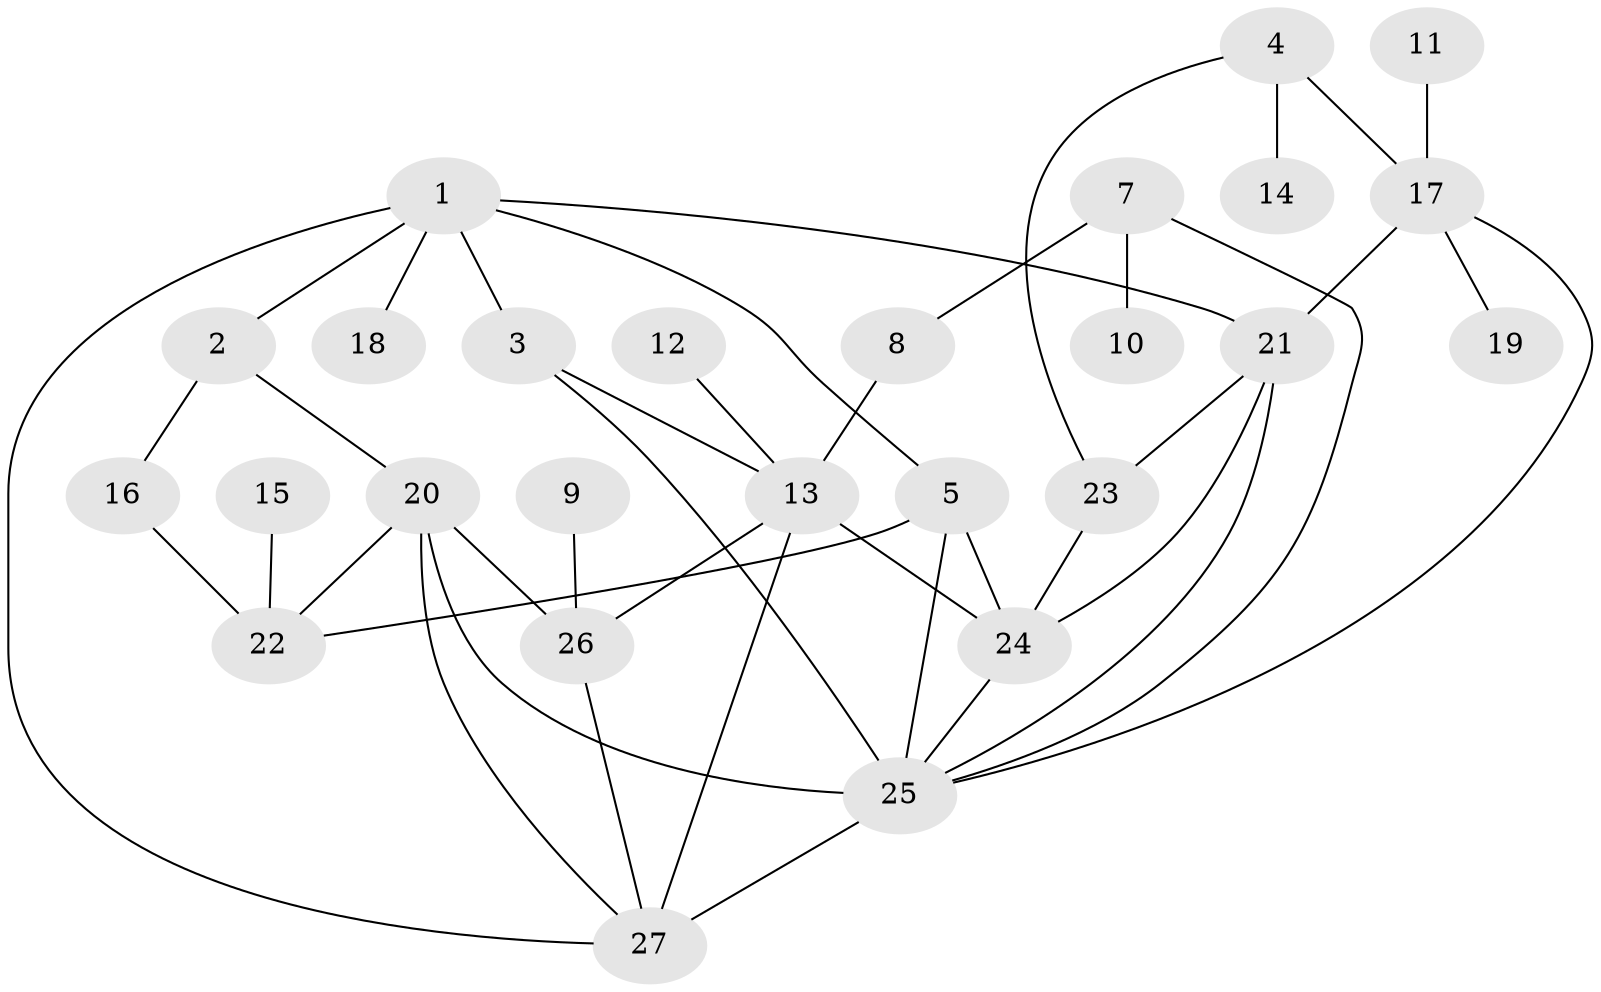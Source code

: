 // original degree distribution, {5: 0.05660377358490566, 4: 0.2641509433962264, 3: 0.24528301886792453, 2: 0.18867924528301888, 1: 0.22641509433962265, 0: 0.018867924528301886}
// Generated by graph-tools (version 1.1) at 2025/49/03/09/25 03:49:15]
// undirected, 26 vertices, 42 edges
graph export_dot {
graph [start="1"]
  node [color=gray90,style=filled];
  1;
  2;
  3;
  4;
  5;
  7;
  8;
  9;
  10;
  11;
  12;
  13;
  14;
  15;
  16;
  17;
  18;
  19;
  20;
  21;
  22;
  23;
  24;
  25;
  26;
  27;
  1 -- 2 [weight=1.0];
  1 -- 3 [weight=1.0];
  1 -- 5 [weight=1.0];
  1 -- 18 [weight=1.0];
  1 -- 21 [weight=1.0];
  1 -- 27 [weight=1.0];
  2 -- 16 [weight=1.0];
  2 -- 20 [weight=1.0];
  3 -- 13 [weight=1.0];
  3 -- 25 [weight=1.0];
  4 -- 14 [weight=1.0];
  4 -- 17 [weight=1.0];
  4 -- 23 [weight=1.0];
  5 -- 22 [weight=1.0];
  5 -- 24 [weight=1.0];
  5 -- 25 [weight=1.0];
  7 -- 8 [weight=1.0];
  7 -- 10 [weight=1.0];
  7 -- 25 [weight=1.0];
  8 -- 13 [weight=1.0];
  9 -- 26 [weight=1.0];
  11 -- 17 [weight=1.0];
  12 -- 13 [weight=1.0];
  13 -- 24 [weight=1.0];
  13 -- 26 [weight=1.0];
  13 -- 27 [weight=1.0];
  15 -- 22 [weight=1.0];
  16 -- 22 [weight=1.0];
  17 -- 19 [weight=1.0];
  17 -- 21 [weight=2.0];
  17 -- 25 [weight=1.0];
  20 -- 22 [weight=1.0];
  20 -- 25 [weight=1.0];
  20 -- 26 [weight=2.0];
  20 -- 27 [weight=1.0];
  21 -- 23 [weight=1.0];
  21 -- 24 [weight=1.0];
  21 -- 25 [weight=1.0];
  23 -- 24 [weight=1.0];
  24 -- 25 [weight=1.0];
  25 -- 27 [weight=2.0];
  26 -- 27 [weight=1.0];
}
